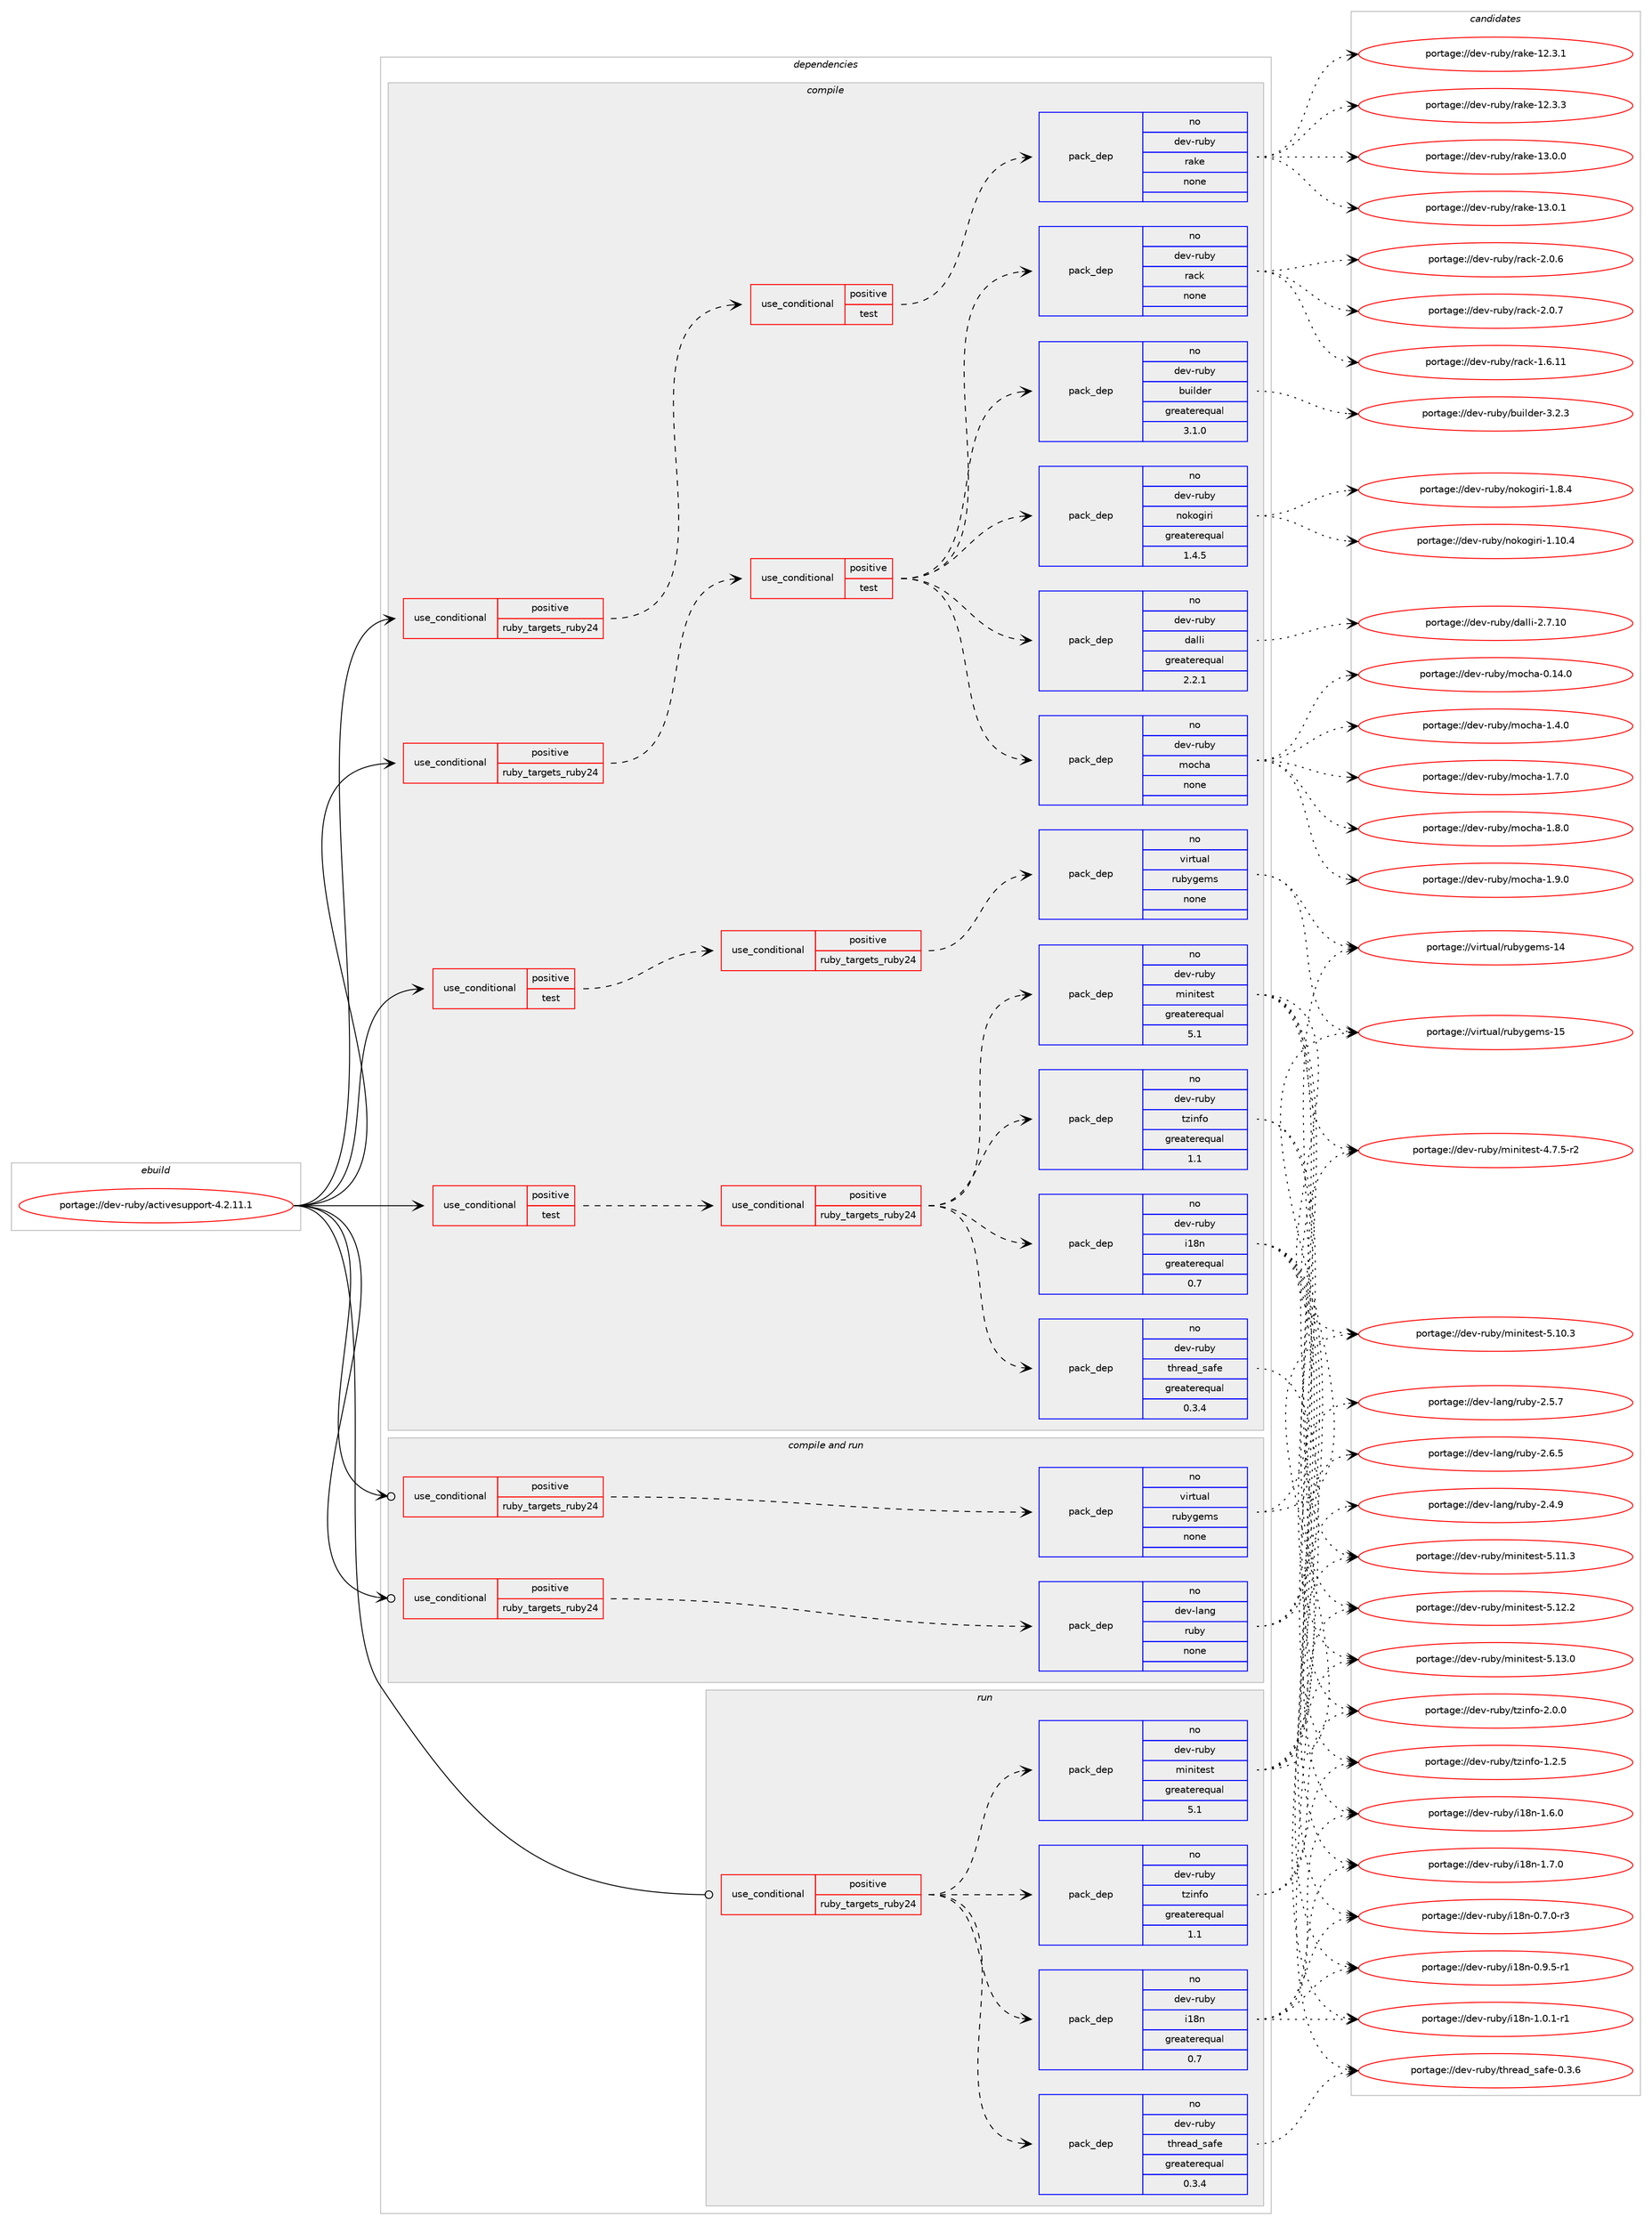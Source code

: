 digraph prolog {

# *************
# Graph options
# *************

newrank=true;
concentrate=true;
compound=true;
graph [rankdir=LR,fontname=Helvetica,fontsize=10,ranksep=1.5];#, ranksep=2.5, nodesep=0.2];
edge  [arrowhead=vee];
node  [fontname=Helvetica,fontsize=10];

# **********
# The ebuild
# **********

subgraph cluster_leftcol {
color=gray;
rank=same;
label=<<i>ebuild</i>>;
id [label="portage://dev-ruby/activesupport-4.2.11.1", color=red, width=4, href="../dev-ruby/activesupport-4.2.11.1.svg"];
}

# ****************
# The dependencies
# ****************

subgraph cluster_midcol {
color=gray;
label=<<i>dependencies</i>>;
subgraph cluster_compile {
fillcolor="#eeeeee";
style=filled;
label=<<i>compile</i>>;
subgraph cond46704 {
dependency210514 [label=<<TABLE BORDER="0" CELLBORDER="1" CELLSPACING="0" CELLPADDING="4"><TR><TD ROWSPAN="3" CELLPADDING="10">use_conditional</TD></TR><TR><TD>positive</TD></TR><TR><TD>ruby_targets_ruby24</TD></TR></TABLE>>, shape=none, color=red];
subgraph cond46705 {
dependency210515 [label=<<TABLE BORDER="0" CELLBORDER="1" CELLSPACING="0" CELLPADDING="4"><TR><TD ROWSPAN="3" CELLPADDING="10">use_conditional</TD></TR><TR><TD>positive</TD></TR><TR><TD>test</TD></TR></TABLE>>, shape=none, color=red];
subgraph pack160356 {
dependency210516 [label=<<TABLE BORDER="0" CELLBORDER="1" CELLSPACING="0" CELLPADDING="4" WIDTH="220"><TR><TD ROWSPAN="6" CELLPADDING="30">pack_dep</TD></TR><TR><TD WIDTH="110">no</TD></TR><TR><TD>dev-ruby</TD></TR><TR><TD>dalli</TD></TR><TR><TD>greaterequal</TD></TR><TR><TD>2.2.1</TD></TR></TABLE>>, shape=none, color=blue];
}
dependency210515:e -> dependency210516:w [weight=20,style="dashed",arrowhead="vee"];
subgraph pack160357 {
dependency210517 [label=<<TABLE BORDER="0" CELLBORDER="1" CELLSPACING="0" CELLPADDING="4" WIDTH="220"><TR><TD ROWSPAN="6" CELLPADDING="30">pack_dep</TD></TR><TR><TD WIDTH="110">no</TD></TR><TR><TD>dev-ruby</TD></TR><TR><TD>nokogiri</TD></TR><TR><TD>greaterequal</TD></TR><TR><TD>1.4.5</TD></TR></TABLE>>, shape=none, color=blue];
}
dependency210515:e -> dependency210517:w [weight=20,style="dashed",arrowhead="vee"];
subgraph pack160358 {
dependency210518 [label=<<TABLE BORDER="0" CELLBORDER="1" CELLSPACING="0" CELLPADDING="4" WIDTH="220"><TR><TD ROWSPAN="6" CELLPADDING="30">pack_dep</TD></TR><TR><TD WIDTH="110">no</TD></TR><TR><TD>dev-ruby</TD></TR><TR><TD>builder</TD></TR><TR><TD>greaterequal</TD></TR><TR><TD>3.1.0</TD></TR></TABLE>>, shape=none, color=blue];
}
dependency210515:e -> dependency210518:w [weight=20,style="dashed",arrowhead="vee"];
subgraph pack160359 {
dependency210519 [label=<<TABLE BORDER="0" CELLBORDER="1" CELLSPACING="0" CELLPADDING="4" WIDTH="220"><TR><TD ROWSPAN="6" CELLPADDING="30">pack_dep</TD></TR><TR><TD WIDTH="110">no</TD></TR><TR><TD>dev-ruby</TD></TR><TR><TD>rack</TD></TR><TR><TD>none</TD></TR><TR><TD></TD></TR></TABLE>>, shape=none, color=blue];
}
dependency210515:e -> dependency210519:w [weight=20,style="dashed",arrowhead="vee"];
subgraph pack160360 {
dependency210520 [label=<<TABLE BORDER="0" CELLBORDER="1" CELLSPACING="0" CELLPADDING="4" WIDTH="220"><TR><TD ROWSPAN="6" CELLPADDING="30">pack_dep</TD></TR><TR><TD WIDTH="110">no</TD></TR><TR><TD>dev-ruby</TD></TR><TR><TD>mocha</TD></TR><TR><TD>none</TD></TR><TR><TD></TD></TR></TABLE>>, shape=none, color=blue];
}
dependency210515:e -> dependency210520:w [weight=20,style="dashed",arrowhead="vee"];
}
dependency210514:e -> dependency210515:w [weight=20,style="dashed",arrowhead="vee"];
}
id:e -> dependency210514:w [weight=20,style="solid",arrowhead="vee"];
subgraph cond46706 {
dependency210521 [label=<<TABLE BORDER="0" CELLBORDER="1" CELLSPACING="0" CELLPADDING="4"><TR><TD ROWSPAN="3" CELLPADDING="10">use_conditional</TD></TR><TR><TD>positive</TD></TR><TR><TD>ruby_targets_ruby24</TD></TR></TABLE>>, shape=none, color=red];
subgraph cond46707 {
dependency210522 [label=<<TABLE BORDER="0" CELLBORDER="1" CELLSPACING="0" CELLPADDING="4"><TR><TD ROWSPAN="3" CELLPADDING="10">use_conditional</TD></TR><TR><TD>positive</TD></TR><TR><TD>test</TD></TR></TABLE>>, shape=none, color=red];
subgraph pack160361 {
dependency210523 [label=<<TABLE BORDER="0" CELLBORDER="1" CELLSPACING="0" CELLPADDING="4" WIDTH="220"><TR><TD ROWSPAN="6" CELLPADDING="30">pack_dep</TD></TR><TR><TD WIDTH="110">no</TD></TR><TR><TD>dev-ruby</TD></TR><TR><TD>rake</TD></TR><TR><TD>none</TD></TR><TR><TD></TD></TR></TABLE>>, shape=none, color=blue];
}
dependency210522:e -> dependency210523:w [weight=20,style="dashed",arrowhead="vee"];
}
dependency210521:e -> dependency210522:w [weight=20,style="dashed",arrowhead="vee"];
}
id:e -> dependency210521:w [weight=20,style="solid",arrowhead="vee"];
subgraph cond46708 {
dependency210524 [label=<<TABLE BORDER="0" CELLBORDER="1" CELLSPACING="0" CELLPADDING="4"><TR><TD ROWSPAN="3" CELLPADDING="10">use_conditional</TD></TR><TR><TD>positive</TD></TR><TR><TD>test</TD></TR></TABLE>>, shape=none, color=red];
subgraph cond46709 {
dependency210525 [label=<<TABLE BORDER="0" CELLBORDER="1" CELLSPACING="0" CELLPADDING="4"><TR><TD ROWSPAN="3" CELLPADDING="10">use_conditional</TD></TR><TR><TD>positive</TD></TR><TR><TD>ruby_targets_ruby24</TD></TR></TABLE>>, shape=none, color=red];
subgraph pack160362 {
dependency210526 [label=<<TABLE BORDER="0" CELLBORDER="1" CELLSPACING="0" CELLPADDING="4" WIDTH="220"><TR><TD ROWSPAN="6" CELLPADDING="30">pack_dep</TD></TR><TR><TD WIDTH="110">no</TD></TR><TR><TD>dev-ruby</TD></TR><TR><TD>i18n</TD></TR><TR><TD>greaterequal</TD></TR><TR><TD>0.7</TD></TR></TABLE>>, shape=none, color=blue];
}
dependency210525:e -> dependency210526:w [weight=20,style="dashed",arrowhead="vee"];
subgraph pack160363 {
dependency210527 [label=<<TABLE BORDER="0" CELLBORDER="1" CELLSPACING="0" CELLPADDING="4" WIDTH="220"><TR><TD ROWSPAN="6" CELLPADDING="30">pack_dep</TD></TR><TR><TD WIDTH="110">no</TD></TR><TR><TD>dev-ruby</TD></TR><TR><TD>tzinfo</TD></TR><TR><TD>greaterequal</TD></TR><TR><TD>1.1</TD></TR></TABLE>>, shape=none, color=blue];
}
dependency210525:e -> dependency210527:w [weight=20,style="dashed",arrowhead="vee"];
subgraph pack160364 {
dependency210528 [label=<<TABLE BORDER="0" CELLBORDER="1" CELLSPACING="0" CELLPADDING="4" WIDTH="220"><TR><TD ROWSPAN="6" CELLPADDING="30">pack_dep</TD></TR><TR><TD WIDTH="110">no</TD></TR><TR><TD>dev-ruby</TD></TR><TR><TD>minitest</TD></TR><TR><TD>greaterequal</TD></TR><TR><TD>5.1</TD></TR></TABLE>>, shape=none, color=blue];
}
dependency210525:e -> dependency210528:w [weight=20,style="dashed",arrowhead="vee"];
subgraph pack160365 {
dependency210529 [label=<<TABLE BORDER="0" CELLBORDER="1" CELLSPACING="0" CELLPADDING="4" WIDTH="220"><TR><TD ROWSPAN="6" CELLPADDING="30">pack_dep</TD></TR><TR><TD WIDTH="110">no</TD></TR><TR><TD>dev-ruby</TD></TR><TR><TD>thread_safe</TD></TR><TR><TD>greaterequal</TD></TR><TR><TD>0.3.4</TD></TR></TABLE>>, shape=none, color=blue];
}
dependency210525:e -> dependency210529:w [weight=20,style="dashed",arrowhead="vee"];
}
dependency210524:e -> dependency210525:w [weight=20,style="dashed",arrowhead="vee"];
}
id:e -> dependency210524:w [weight=20,style="solid",arrowhead="vee"];
subgraph cond46710 {
dependency210530 [label=<<TABLE BORDER="0" CELLBORDER="1" CELLSPACING="0" CELLPADDING="4"><TR><TD ROWSPAN="3" CELLPADDING="10">use_conditional</TD></TR><TR><TD>positive</TD></TR><TR><TD>test</TD></TR></TABLE>>, shape=none, color=red];
subgraph cond46711 {
dependency210531 [label=<<TABLE BORDER="0" CELLBORDER="1" CELLSPACING="0" CELLPADDING="4"><TR><TD ROWSPAN="3" CELLPADDING="10">use_conditional</TD></TR><TR><TD>positive</TD></TR><TR><TD>ruby_targets_ruby24</TD></TR></TABLE>>, shape=none, color=red];
subgraph pack160366 {
dependency210532 [label=<<TABLE BORDER="0" CELLBORDER="1" CELLSPACING="0" CELLPADDING="4" WIDTH="220"><TR><TD ROWSPAN="6" CELLPADDING="30">pack_dep</TD></TR><TR><TD WIDTH="110">no</TD></TR><TR><TD>virtual</TD></TR><TR><TD>rubygems</TD></TR><TR><TD>none</TD></TR><TR><TD></TD></TR></TABLE>>, shape=none, color=blue];
}
dependency210531:e -> dependency210532:w [weight=20,style="dashed",arrowhead="vee"];
}
dependency210530:e -> dependency210531:w [weight=20,style="dashed",arrowhead="vee"];
}
id:e -> dependency210530:w [weight=20,style="solid",arrowhead="vee"];
}
subgraph cluster_compileandrun {
fillcolor="#eeeeee";
style=filled;
label=<<i>compile and run</i>>;
subgraph cond46712 {
dependency210533 [label=<<TABLE BORDER="0" CELLBORDER="1" CELLSPACING="0" CELLPADDING="4"><TR><TD ROWSPAN="3" CELLPADDING="10">use_conditional</TD></TR><TR><TD>positive</TD></TR><TR><TD>ruby_targets_ruby24</TD></TR></TABLE>>, shape=none, color=red];
subgraph pack160367 {
dependency210534 [label=<<TABLE BORDER="0" CELLBORDER="1" CELLSPACING="0" CELLPADDING="4" WIDTH="220"><TR><TD ROWSPAN="6" CELLPADDING="30">pack_dep</TD></TR><TR><TD WIDTH="110">no</TD></TR><TR><TD>dev-lang</TD></TR><TR><TD>ruby</TD></TR><TR><TD>none</TD></TR><TR><TD></TD></TR></TABLE>>, shape=none, color=blue];
}
dependency210533:e -> dependency210534:w [weight=20,style="dashed",arrowhead="vee"];
}
id:e -> dependency210533:w [weight=20,style="solid",arrowhead="odotvee"];
subgraph cond46713 {
dependency210535 [label=<<TABLE BORDER="0" CELLBORDER="1" CELLSPACING="0" CELLPADDING="4"><TR><TD ROWSPAN="3" CELLPADDING="10">use_conditional</TD></TR><TR><TD>positive</TD></TR><TR><TD>ruby_targets_ruby24</TD></TR></TABLE>>, shape=none, color=red];
subgraph pack160368 {
dependency210536 [label=<<TABLE BORDER="0" CELLBORDER="1" CELLSPACING="0" CELLPADDING="4" WIDTH="220"><TR><TD ROWSPAN="6" CELLPADDING="30">pack_dep</TD></TR><TR><TD WIDTH="110">no</TD></TR><TR><TD>virtual</TD></TR><TR><TD>rubygems</TD></TR><TR><TD>none</TD></TR><TR><TD></TD></TR></TABLE>>, shape=none, color=blue];
}
dependency210535:e -> dependency210536:w [weight=20,style="dashed",arrowhead="vee"];
}
id:e -> dependency210535:w [weight=20,style="solid",arrowhead="odotvee"];
}
subgraph cluster_run {
fillcolor="#eeeeee";
style=filled;
label=<<i>run</i>>;
subgraph cond46714 {
dependency210537 [label=<<TABLE BORDER="0" CELLBORDER="1" CELLSPACING="0" CELLPADDING="4"><TR><TD ROWSPAN="3" CELLPADDING="10">use_conditional</TD></TR><TR><TD>positive</TD></TR><TR><TD>ruby_targets_ruby24</TD></TR></TABLE>>, shape=none, color=red];
subgraph pack160369 {
dependency210538 [label=<<TABLE BORDER="0" CELLBORDER="1" CELLSPACING="0" CELLPADDING="4" WIDTH="220"><TR><TD ROWSPAN="6" CELLPADDING="30">pack_dep</TD></TR><TR><TD WIDTH="110">no</TD></TR><TR><TD>dev-ruby</TD></TR><TR><TD>i18n</TD></TR><TR><TD>greaterequal</TD></TR><TR><TD>0.7</TD></TR></TABLE>>, shape=none, color=blue];
}
dependency210537:e -> dependency210538:w [weight=20,style="dashed",arrowhead="vee"];
subgraph pack160370 {
dependency210539 [label=<<TABLE BORDER="0" CELLBORDER="1" CELLSPACING="0" CELLPADDING="4" WIDTH="220"><TR><TD ROWSPAN="6" CELLPADDING="30">pack_dep</TD></TR><TR><TD WIDTH="110">no</TD></TR><TR><TD>dev-ruby</TD></TR><TR><TD>tzinfo</TD></TR><TR><TD>greaterequal</TD></TR><TR><TD>1.1</TD></TR></TABLE>>, shape=none, color=blue];
}
dependency210537:e -> dependency210539:w [weight=20,style="dashed",arrowhead="vee"];
subgraph pack160371 {
dependency210540 [label=<<TABLE BORDER="0" CELLBORDER="1" CELLSPACING="0" CELLPADDING="4" WIDTH="220"><TR><TD ROWSPAN="6" CELLPADDING="30">pack_dep</TD></TR><TR><TD WIDTH="110">no</TD></TR><TR><TD>dev-ruby</TD></TR><TR><TD>minitest</TD></TR><TR><TD>greaterequal</TD></TR><TR><TD>5.1</TD></TR></TABLE>>, shape=none, color=blue];
}
dependency210537:e -> dependency210540:w [weight=20,style="dashed",arrowhead="vee"];
subgraph pack160372 {
dependency210541 [label=<<TABLE BORDER="0" CELLBORDER="1" CELLSPACING="0" CELLPADDING="4" WIDTH="220"><TR><TD ROWSPAN="6" CELLPADDING="30">pack_dep</TD></TR><TR><TD WIDTH="110">no</TD></TR><TR><TD>dev-ruby</TD></TR><TR><TD>thread_safe</TD></TR><TR><TD>greaterequal</TD></TR><TR><TD>0.3.4</TD></TR></TABLE>>, shape=none, color=blue];
}
dependency210537:e -> dependency210541:w [weight=20,style="dashed",arrowhead="vee"];
}
id:e -> dependency210537:w [weight=20,style="solid",arrowhead="odot"];
}
}

# **************
# The candidates
# **************

subgraph cluster_choices {
rank=same;
color=gray;
label=<<i>candidates</i>>;

subgraph choice160356 {
color=black;
nodesep=1;
choiceportage1001011184511411798121471009710810810545504655464948 [label="portage://dev-ruby/dalli-2.7.10", color=red, width=4,href="../dev-ruby/dalli-2.7.10.svg"];
dependency210516:e -> choiceportage1001011184511411798121471009710810810545504655464948:w [style=dotted,weight="100"];
}
subgraph choice160357 {
color=black;
nodesep=1;
choiceportage10010111845114117981214711011110711110310511410545494649484652 [label="portage://dev-ruby/nokogiri-1.10.4", color=red, width=4,href="../dev-ruby/nokogiri-1.10.4.svg"];
choiceportage100101118451141179812147110111107111103105114105454946564652 [label="portage://dev-ruby/nokogiri-1.8.4", color=red, width=4,href="../dev-ruby/nokogiri-1.8.4.svg"];
dependency210517:e -> choiceportage10010111845114117981214711011110711110310511410545494649484652:w [style=dotted,weight="100"];
dependency210517:e -> choiceportage100101118451141179812147110111107111103105114105454946564652:w [style=dotted,weight="100"];
}
subgraph choice160358 {
color=black;
nodesep=1;
choiceportage10010111845114117981214798117105108100101114455146504651 [label="portage://dev-ruby/builder-3.2.3", color=red, width=4,href="../dev-ruby/builder-3.2.3.svg"];
dependency210518:e -> choiceportage10010111845114117981214798117105108100101114455146504651:w [style=dotted,weight="100"];
}
subgraph choice160359 {
color=black;
nodesep=1;
choiceportage100101118451141179812147114979910745494654464949 [label="portage://dev-ruby/rack-1.6.11", color=red, width=4,href="../dev-ruby/rack-1.6.11.svg"];
choiceportage1001011184511411798121471149799107455046484654 [label="portage://dev-ruby/rack-2.0.6", color=red, width=4,href="../dev-ruby/rack-2.0.6.svg"];
choiceportage1001011184511411798121471149799107455046484655 [label="portage://dev-ruby/rack-2.0.7", color=red, width=4,href="../dev-ruby/rack-2.0.7.svg"];
dependency210519:e -> choiceportage100101118451141179812147114979910745494654464949:w [style=dotted,weight="100"];
dependency210519:e -> choiceportage1001011184511411798121471149799107455046484654:w [style=dotted,weight="100"];
dependency210519:e -> choiceportage1001011184511411798121471149799107455046484655:w [style=dotted,weight="100"];
}
subgraph choice160360 {
color=black;
nodesep=1;
choiceportage100101118451141179812147109111991049745484649524648 [label="portage://dev-ruby/mocha-0.14.0", color=red, width=4,href="../dev-ruby/mocha-0.14.0.svg"];
choiceportage1001011184511411798121471091119910497454946524648 [label="portage://dev-ruby/mocha-1.4.0", color=red, width=4,href="../dev-ruby/mocha-1.4.0.svg"];
choiceportage1001011184511411798121471091119910497454946554648 [label="portage://dev-ruby/mocha-1.7.0", color=red, width=4,href="../dev-ruby/mocha-1.7.0.svg"];
choiceportage1001011184511411798121471091119910497454946564648 [label="portage://dev-ruby/mocha-1.8.0", color=red, width=4,href="../dev-ruby/mocha-1.8.0.svg"];
choiceportage1001011184511411798121471091119910497454946574648 [label="portage://dev-ruby/mocha-1.9.0", color=red, width=4,href="../dev-ruby/mocha-1.9.0.svg"];
dependency210520:e -> choiceportage100101118451141179812147109111991049745484649524648:w [style=dotted,weight="100"];
dependency210520:e -> choiceportage1001011184511411798121471091119910497454946524648:w [style=dotted,weight="100"];
dependency210520:e -> choiceportage1001011184511411798121471091119910497454946554648:w [style=dotted,weight="100"];
dependency210520:e -> choiceportage1001011184511411798121471091119910497454946564648:w [style=dotted,weight="100"];
dependency210520:e -> choiceportage1001011184511411798121471091119910497454946574648:w [style=dotted,weight="100"];
}
subgraph choice160361 {
color=black;
nodesep=1;
choiceportage1001011184511411798121471149710710145495046514649 [label="portage://dev-ruby/rake-12.3.1", color=red, width=4,href="../dev-ruby/rake-12.3.1.svg"];
choiceportage1001011184511411798121471149710710145495046514651 [label="portage://dev-ruby/rake-12.3.3", color=red, width=4,href="../dev-ruby/rake-12.3.3.svg"];
choiceportage1001011184511411798121471149710710145495146484648 [label="portage://dev-ruby/rake-13.0.0", color=red, width=4,href="../dev-ruby/rake-13.0.0.svg"];
choiceportage1001011184511411798121471149710710145495146484649 [label="portage://dev-ruby/rake-13.0.1", color=red, width=4,href="../dev-ruby/rake-13.0.1.svg"];
dependency210523:e -> choiceportage1001011184511411798121471149710710145495046514649:w [style=dotted,weight="100"];
dependency210523:e -> choiceportage1001011184511411798121471149710710145495046514651:w [style=dotted,weight="100"];
dependency210523:e -> choiceportage1001011184511411798121471149710710145495146484648:w [style=dotted,weight="100"];
dependency210523:e -> choiceportage1001011184511411798121471149710710145495146484649:w [style=dotted,weight="100"];
}
subgraph choice160362 {
color=black;
nodesep=1;
choiceportage10010111845114117981214710549561104548465546484511451 [label="portage://dev-ruby/i18n-0.7.0-r3", color=red, width=4,href="../dev-ruby/i18n-0.7.0-r3.svg"];
choiceportage10010111845114117981214710549561104548465746534511449 [label="portage://dev-ruby/i18n-0.9.5-r1", color=red, width=4,href="../dev-ruby/i18n-0.9.5-r1.svg"];
choiceportage10010111845114117981214710549561104549464846494511449 [label="portage://dev-ruby/i18n-1.0.1-r1", color=red, width=4,href="../dev-ruby/i18n-1.0.1-r1.svg"];
choiceportage1001011184511411798121471054956110454946544648 [label="portage://dev-ruby/i18n-1.6.0", color=red, width=4,href="../dev-ruby/i18n-1.6.0.svg"];
choiceportage1001011184511411798121471054956110454946554648 [label="portage://dev-ruby/i18n-1.7.0", color=red, width=4,href="../dev-ruby/i18n-1.7.0.svg"];
dependency210526:e -> choiceportage10010111845114117981214710549561104548465546484511451:w [style=dotted,weight="100"];
dependency210526:e -> choiceportage10010111845114117981214710549561104548465746534511449:w [style=dotted,weight="100"];
dependency210526:e -> choiceportage10010111845114117981214710549561104549464846494511449:w [style=dotted,weight="100"];
dependency210526:e -> choiceportage1001011184511411798121471054956110454946544648:w [style=dotted,weight="100"];
dependency210526:e -> choiceportage1001011184511411798121471054956110454946554648:w [style=dotted,weight="100"];
}
subgraph choice160363 {
color=black;
nodesep=1;
choiceportage100101118451141179812147116122105110102111454946504653 [label="portage://dev-ruby/tzinfo-1.2.5", color=red, width=4,href="../dev-ruby/tzinfo-1.2.5.svg"];
choiceportage100101118451141179812147116122105110102111455046484648 [label="portage://dev-ruby/tzinfo-2.0.0", color=red, width=4,href="../dev-ruby/tzinfo-2.0.0.svg"];
dependency210527:e -> choiceportage100101118451141179812147116122105110102111454946504653:w [style=dotted,weight="100"];
dependency210527:e -> choiceportage100101118451141179812147116122105110102111455046484648:w [style=dotted,weight="100"];
}
subgraph choice160364 {
color=black;
nodesep=1;
choiceportage1001011184511411798121471091051101051161011151164552465546534511450 [label="portage://dev-ruby/minitest-4.7.5-r2", color=red, width=4,href="../dev-ruby/minitest-4.7.5-r2.svg"];
choiceportage10010111845114117981214710910511010511610111511645534649484651 [label="portage://dev-ruby/minitest-5.10.3", color=red, width=4,href="../dev-ruby/minitest-5.10.3.svg"];
choiceportage10010111845114117981214710910511010511610111511645534649494651 [label="portage://dev-ruby/minitest-5.11.3", color=red, width=4,href="../dev-ruby/minitest-5.11.3.svg"];
choiceportage10010111845114117981214710910511010511610111511645534649504650 [label="portage://dev-ruby/minitest-5.12.2", color=red, width=4,href="../dev-ruby/minitest-5.12.2.svg"];
choiceportage10010111845114117981214710910511010511610111511645534649514648 [label="portage://dev-ruby/minitest-5.13.0", color=red, width=4,href="../dev-ruby/minitest-5.13.0.svg"];
dependency210528:e -> choiceportage1001011184511411798121471091051101051161011151164552465546534511450:w [style=dotted,weight="100"];
dependency210528:e -> choiceportage10010111845114117981214710910511010511610111511645534649484651:w [style=dotted,weight="100"];
dependency210528:e -> choiceportage10010111845114117981214710910511010511610111511645534649494651:w [style=dotted,weight="100"];
dependency210528:e -> choiceportage10010111845114117981214710910511010511610111511645534649504650:w [style=dotted,weight="100"];
dependency210528:e -> choiceportage10010111845114117981214710910511010511610111511645534649514648:w [style=dotted,weight="100"];
}
subgraph choice160365 {
color=black;
nodesep=1;
choiceportage100101118451141179812147116104114101971009511597102101454846514654 [label="portage://dev-ruby/thread_safe-0.3.6", color=red, width=4,href="../dev-ruby/thread_safe-0.3.6.svg"];
dependency210529:e -> choiceportage100101118451141179812147116104114101971009511597102101454846514654:w [style=dotted,weight="100"];
}
subgraph choice160366 {
color=black;
nodesep=1;
choiceportage118105114116117971084711411798121103101109115454952 [label="portage://virtual/rubygems-14", color=red, width=4,href="../virtual/rubygems-14.svg"];
choiceportage118105114116117971084711411798121103101109115454953 [label="portage://virtual/rubygems-15", color=red, width=4,href="../virtual/rubygems-15.svg"];
dependency210532:e -> choiceportage118105114116117971084711411798121103101109115454952:w [style=dotted,weight="100"];
dependency210532:e -> choiceportage118105114116117971084711411798121103101109115454953:w [style=dotted,weight="100"];
}
subgraph choice160367 {
color=black;
nodesep=1;
choiceportage10010111845108971101034711411798121455046524657 [label="portage://dev-lang/ruby-2.4.9", color=red, width=4,href="../dev-lang/ruby-2.4.9.svg"];
choiceportage10010111845108971101034711411798121455046534655 [label="portage://dev-lang/ruby-2.5.7", color=red, width=4,href="../dev-lang/ruby-2.5.7.svg"];
choiceportage10010111845108971101034711411798121455046544653 [label="portage://dev-lang/ruby-2.6.5", color=red, width=4,href="../dev-lang/ruby-2.6.5.svg"];
dependency210534:e -> choiceportage10010111845108971101034711411798121455046524657:w [style=dotted,weight="100"];
dependency210534:e -> choiceportage10010111845108971101034711411798121455046534655:w [style=dotted,weight="100"];
dependency210534:e -> choiceportage10010111845108971101034711411798121455046544653:w [style=dotted,weight="100"];
}
subgraph choice160368 {
color=black;
nodesep=1;
choiceportage118105114116117971084711411798121103101109115454952 [label="portage://virtual/rubygems-14", color=red, width=4,href="../virtual/rubygems-14.svg"];
choiceportage118105114116117971084711411798121103101109115454953 [label="portage://virtual/rubygems-15", color=red, width=4,href="../virtual/rubygems-15.svg"];
dependency210536:e -> choiceportage118105114116117971084711411798121103101109115454952:w [style=dotted,weight="100"];
dependency210536:e -> choiceportage118105114116117971084711411798121103101109115454953:w [style=dotted,weight="100"];
}
subgraph choice160369 {
color=black;
nodesep=1;
choiceportage10010111845114117981214710549561104548465546484511451 [label="portage://dev-ruby/i18n-0.7.0-r3", color=red, width=4,href="../dev-ruby/i18n-0.7.0-r3.svg"];
choiceportage10010111845114117981214710549561104548465746534511449 [label="portage://dev-ruby/i18n-0.9.5-r1", color=red, width=4,href="../dev-ruby/i18n-0.9.5-r1.svg"];
choiceportage10010111845114117981214710549561104549464846494511449 [label="portage://dev-ruby/i18n-1.0.1-r1", color=red, width=4,href="../dev-ruby/i18n-1.0.1-r1.svg"];
choiceportage1001011184511411798121471054956110454946544648 [label="portage://dev-ruby/i18n-1.6.0", color=red, width=4,href="../dev-ruby/i18n-1.6.0.svg"];
choiceportage1001011184511411798121471054956110454946554648 [label="portage://dev-ruby/i18n-1.7.0", color=red, width=4,href="../dev-ruby/i18n-1.7.0.svg"];
dependency210538:e -> choiceportage10010111845114117981214710549561104548465546484511451:w [style=dotted,weight="100"];
dependency210538:e -> choiceportage10010111845114117981214710549561104548465746534511449:w [style=dotted,weight="100"];
dependency210538:e -> choiceportage10010111845114117981214710549561104549464846494511449:w [style=dotted,weight="100"];
dependency210538:e -> choiceportage1001011184511411798121471054956110454946544648:w [style=dotted,weight="100"];
dependency210538:e -> choiceportage1001011184511411798121471054956110454946554648:w [style=dotted,weight="100"];
}
subgraph choice160370 {
color=black;
nodesep=1;
choiceportage100101118451141179812147116122105110102111454946504653 [label="portage://dev-ruby/tzinfo-1.2.5", color=red, width=4,href="../dev-ruby/tzinfo-1.2.5.svg"];
choiceportage100101118451141179812147116122105110102111455046484648 [label="portage://dev-ruby/tzinfo-2.0.0", color=red, width=4,href="../dev-ruby/tzinfo-2.0.0.svg"];
dependency210539:e -> choiceportage100101118451141179812147116122105110102111454946504653:w [style=dotted,weight="100"];
dependency210539:e -> choiceportage100101118451141179812147116122105110102111455046484648:w [style=dotted,weight="100"];
}
subgraph choice160371 {
color=black;
nodesep=1;
choiceportage1001011184511411798121471091051101051161011151164552465546534511450 [label="portage://dev-ruby/minitest-4.7.5-r2", color=red, width=4,href="../dev-ruby/minitest-4.7.5-r2.svg"];
choiceportage10010111845114117981214710910511010511610111511645534649484651 [label="portage://dev-ruby/minitest-5.10.3", color=red, width=4,href="../dev-ruby/minitest-5.10.3.svg"];
choiceportage10010111845114117981214710910511010511610111511645534649494651 [label="portage://dev-ruby/minitest-5.11.3", color=red, width=4,href="../dev-ruby/minitest-5.11.3.svg"];
choiceportage10010111845114117981214710910511010511610111511645534649504650 [label="portage://dev-ruby/minitest-5.12.2", color=red, width=4,href="../dev-ruby/minitest-5.12.2.svg"];
choiceportage10010111845114117981214710910511010511610111511645534649514648 [label="portage://dev-ruby/minitest-5.13.0", color=red, width=4,href="../dev-ruby/minitest-5.13.0.svg"];
dependency210540:e -> choiceportage1001011184511411798121471091051101051161011151164552465546534511450:w [style=dotted,weight="100"];
dependency210540:e -> choiceportage10010111845114117981214710910511010511610111511645534649484651:w [style=dotted,weight="100"];
dependency210540:e -> choiceportage10010111845114117981214710910511010511610111511645534649494651:w [style=dotted,weight="100"];
dependency210540:e -> choiceportage10010111845114117981214710910511010511610111511645534649504650:w [style=dotted,weight="100"];
dependency210540:e -> choiceportage10010111845114117981214710910511010511610111511645534649514648:w [style=dotted,weight="100"];
}
subgraph choice160372 {
color=black;
nodesep=1;
choiceportage100101118451141179812147116104114101971009511597102101454846514654 [label="portage://dev-ruby/thread_safe-0.3.6", color=red, width=4,href="../dev-ruby/thread_safe-0.3.6.svg"];
dependency210541:e -> choiceportage100101118451141179812147116104114101971009511597102101454846514654:w [style=dotted,weight="100"];
}
}

}
